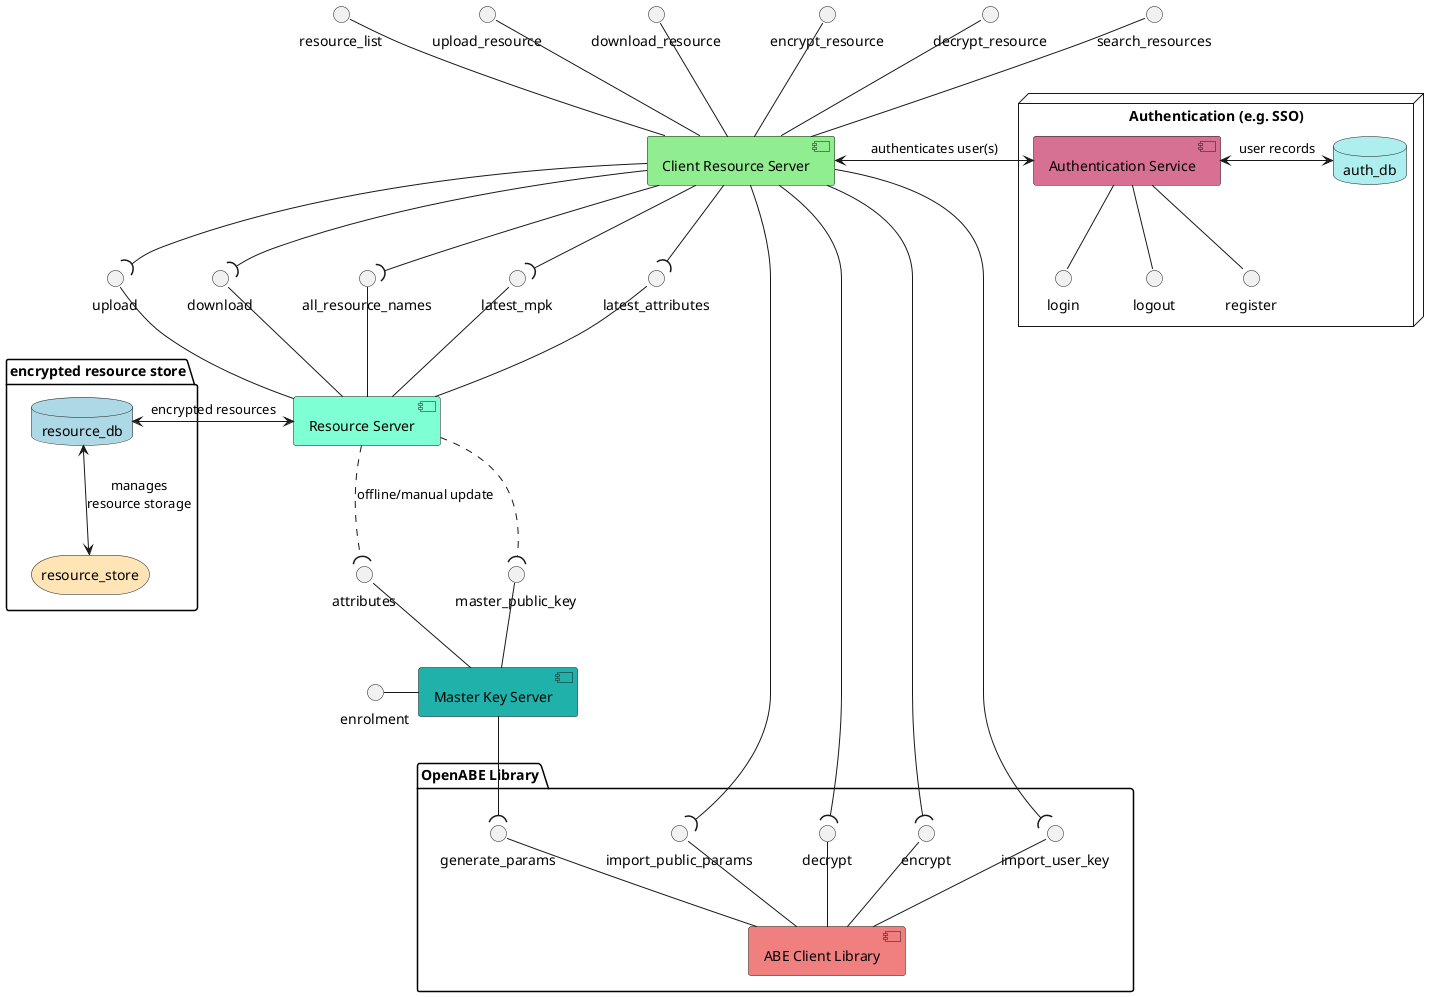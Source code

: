 @startuml
'define deployment entities
folder "encrypted resource store" {
  storage resource_store #Moccasin
  database resource_db #LightBlue
}

node "Authentication (e.g. SSO)" {
  component [Authentication Service] as a_s #PaleVioletRed
  database auth_db #PaleTurquoise
  login -up- a_s
  logout -up- a_s
  register -up- a_s
}

package "OpenABE Library" {
  component [ABE Client Library] as abecl #LightCoral
  generate_params -- abecl
  import_public_params -- abecl
  decrypt -- abecl
  encrypt -- abecl
  import_user_key -- abecl
}

'define components
component [Resource Server] as rs #Aquamarine
component [Master Key Server] as mks #LightSeaGreen
component [Client Resource Server] as crs #LightGreen

'define links to deployment entities
resource_db <-right-> rs: "encrypted resources"
resource_db <-down-> resource_store: "manages\nresource storage"
a_s <-> auth_db: "user records"
crs <-> a_s: "authenticates user(s)"

'define interfaces for mks, rs & abecl
attributes -- mks
enrolment -right- mks
master_public_key -- mks
upload -- rs
download -- rs
all_resource_names -- rs
latest_mpk -- rs
latest_attributes -- rs

'define use of interfaces for crs, mks & rs
mks -down-( generate_params
crs -down-( upload
crs -down-( download
crs -down-( all_resource_names
crs -down-( latest_mpk
crs -down-( latest_attributes
crs -down-( decrypt
crs -down-( encrypt
crs -down-( import_user_key
crs -down-( import_public_params
rs .down.( attributes: "offline/manual update"
rs .down.( master_public_key

'define interfaces for crs & ws
resource_list -- crs
upload_resource -- crs
download_resource -- crs
encrypt_resource -- crs
decrypt_resource -- crs
search_resources -- crs

@enduml
